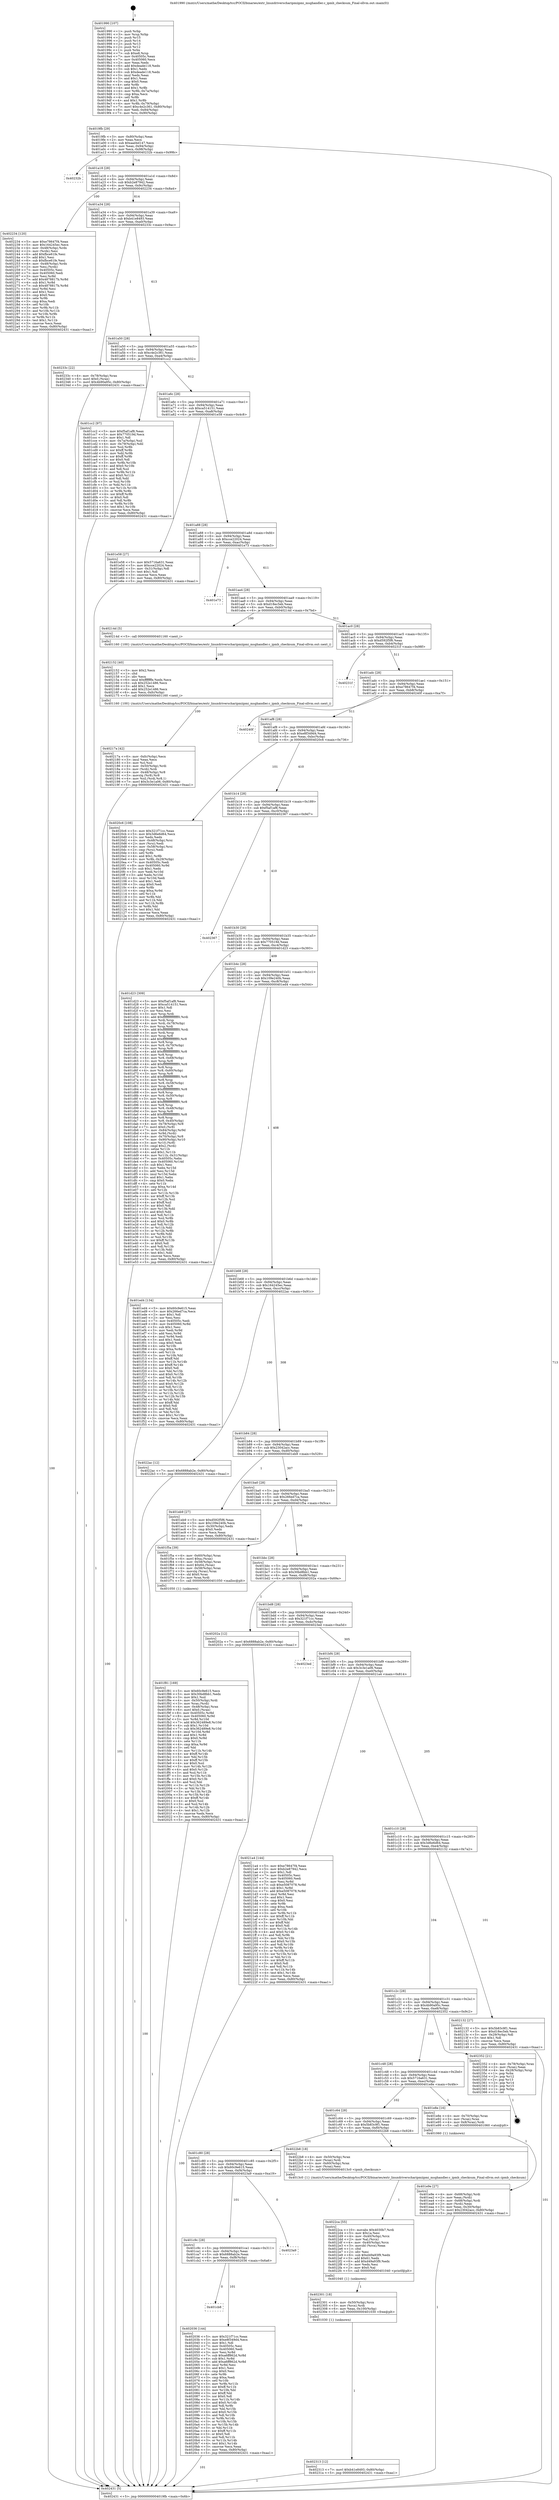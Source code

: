 digraph "0x401990" {
  label = "0x401990 (/mnt/c/Users/mathe/Desktop/tcc/POCII/binaries/extr_linuxdriverscharipmiipmi_msghandler.c_ipmb_checksum_Final-ollvm.out::main(0))"
  labelloc = "t"
  node[shape=record]

  Entry [label="",width=0.3,height=0.3,shape=circle,fillcolor=black,style=filled]
  "0x4019fb" [label="{
     0x4019fb [29]\l
     | [instrs]\l
     &nbsp;&nbsp;0x4019fb \<+3\>: mov -0x80(%rbp),%eax\l
     &nbsp;&nbsp;0x4019fe \<+2\>: mov %eax,%ecx\l
     &nbsp;&nbsp;0x401a00 \<+6\>: sub $0xaad4d147,%ecx\l
     &nbsp;&nbsp;0x401a06 \<+6\>: mov %eax,-0x94(%rbp)\l
     &nbsp;&nbsp;0x401a0c \<+6\>: mov %ecx,-0x98(%rbp)\l
     &nbsp;&nbsp;0x401a12 \<+6\>: je 000000000040232b \<main+0x99b\>\l
  }"]
  "0x40232b" [label="{
     0x40232b\l
  }", style=dashed]
  "0x401a18" [label="{
     0x401a18 [28]\l
     | [instrs]\l
     &nbsp;&nbsp;0x401a18 \<+5\>: jmp 0000000000401a1d \<main+0x8d\>\l
     &nbsp;&nbsp;0x401a1d \<+6\>: mov -0x94(%rbp),%eax\l
     &nbsp;&nbsp;0x401a23 \<+5\>: sub $0xb2e87942,%eax\l
     &nbsp;&nbsp;0x401a28 \<+6\>: mov %eax,-0x9c(%rbp)\l
     &nbsp;&nbsp;0x401a2e \<+6\>: je 0000000000402234 \<main+0x8a4\>\l
  }"]
  Exit [label="",width=0.3,height=0.3,shape=circle,fillcolor=black,style=filled,peripheries=2]
  "0x402234" [label="{
     0x402234 [120]\l
     | [instrs]\l
     &nbsp;&nbsp;0x402234 \<+5\>: mov $0xe78647f4,%eax\l
     &nbsp;&nbsp;0x402239 \<+5\>: mov $0x164245ec,%ecx\l
     &nbsp;&nbsp;0x40223e \<+4\>: mov -0x48(%rbp),%rdx\l
     &nbsp;&nbsp;0x402242 \<+2\>: mov (%rdx),%esi\l
     &nbsp;&nbsp;0x402244 \<+6\>: add $0xfbce61fe,%esi\l
     &nbsp;&nbsp;0x40224a \<+3\>: add $0x1,%esi\l
     &nbsp;&nbsp;0x40224d \<+6\>: sub $0xfbce61fe,%esi\l
     &nbsp;&nbsp;0x402253 \<+4\>: mov -0x48(%rbp),%rdx\l
     &nbsp;&nbsp;0x402257 \<+2\>: mov %esi,(%rdx)\l
     &nbsp;&nbsp;0x402259 \<+7\>: mov 0x40505c,%esi\l
     &nbsp;&nbsp;0x402260 \<+7\>: mov 0x405060,%edi\l
     &nbsp;&nbsp;0x402267 \<+3\>: mov %esi,%r8d\l
     &nbsp;&nbsp;0x40226a \<+7\>: add $0x4878817b,%r8d\l
     &nbsp;&nbsp;0x402271 \<+4\>: sub $0x1,%r8d\l
     &nbsp;&nbsp;0x402275 \<+7\>: sub $0x4878817b,%r8d\l
     &nbsp;&nbsp;0x40227c \<+4\>: imul %r8d,%esi\l
     &nbsp;&nbsp;0x402280 \<+3\>: and $0x1,%esi\l
     &nbsp;&nbsp;0x402283 \<+3\>: cmp $0x0,%esi\l
     &nbsp;&nbsp;0x402286 \<+4\>: sete %r9b\l
     &nbsp;&nbsp;0x40228a \<+3\>: cmp $0xa,%edi\l
     &nbsp;&nbsp;0x40228d \<+4\>: setl %r10b\l
     &nbsp;&nbsp;0x402291 \<+3\>: mov %r9b,%r11b\l
     &nbsp;&nbsp;0x402294 \<+3\>: and %r10b,%r11b\l
     &nbsp;&nbsp;0x402297 \<+3\>: xor %r10b,%r9b\l
     &nbsp;&nbsp;0x40229a \<+3\>: or %r9b,%r11b\l
     &nbsp;&nbsp;0x40229d \<+4\>: test $0x1,%r11b\l
     &nbsp;&nbsp;0x4022a1 \<+3\>: cmovne %ecx,%eax\l
     &nbsp;&nbsp;0x4022a4 \<+3\>: mov %eax,-0x80(%rbp)\l
     &nbsp;&nbsp;0x4022a7 \<+5\>: jmp 0000000000402431 \<main+0xaa1\>\l
  }"]
  "0x401a34" [label="{
     0x401a34 [28]\l
     | [instrs]\l
     &nbsp;&nbsp;0x401a34 \<+5\>: jmp 0000000000401a39 \<main+0xa9\>\l
     &nbsp;&nbsp;0x401a39 \<+6\>: mov -0x94(%rbp),%eax\l
     &nbsp;&nbsp;0x401a3f \<+5\>: sub $0xb41e8493,%eax\l
     &nbsp;&nbsp;0x401a44 \<+6\>: mov %eax,-0xa0(%rbp)\l
     &nbsp;&nbsp;0x401a4a \<+6\>: je 000000000040233c \<main+0x9ac\>\l
  }"]
  "0x402313" [label="{
     0x402313 [12]\l
     | [instrs]\l
     &nbsp;&nbsp;0x402313 \<+7\>: movl $0xb41e8493,-0x80(%rbp)\l
     &nbsp;&nbsp;0x40231a \<+5\>: jmp 0000000000402431 \<main+0xaa1\>\l
  }"]
  "0x40233c" [label="{
     0x40233c [22]\l
     | [instrs]\l
     &nbsp;&nbsp;0x40233c \<+4\>: mov -0x78(%rbp),%rax\l
     &nbsp;&nbsp;0x402340 \<+6\>: movl $0x0,(%rax)\l
     &nbsp;&nbsp;0x402346 \<+7\>: movl $0x4b90a95c,-0x80(%rbp)\l
     &nbsp;&nbsp;0x40234d \<+5\>: jmp 0000000000402431 \<main+0xaa1\>\l
  }"]
  "0x401a50" [label="{
     0x401a50 [28]\l
     | [instrs]\l
     &nbsp;&nbsp;0x401a50 \<+5\>: jmp 0000000000401a55 \<main+0xc5\>\l
     &nbsp;&nbsp;0x401a55 \<+6\>: mov -0x94(%rbp),%eax\l
     &nbsp;&nbsp;0x401a5b \<+5\>: sub $0xc4e2c361,%eax\l
     &nbsp;&nbsp;0x401a60 \<+6\>: mov %eax,-0xa4(%rbp)\l
     &nbsp;&nbsp;0x401a66 \<+6\>: je 0000000000401cc2 \<main+0x332\>\l
  }"]
  "0x402301" [label="{
     0x402301 [18]\l
     | [instrs]\l
     &nbsp;&nbsp;0x402301 \<+4\>: mov -0x50(%rbp),%rcx\l
     &nbsp;&nbsp;0x402305 \<+3\>: mov (%rcx),%rdi\l
     &nbsp;&nbsp;0x402308 \<+6\>: mov %eax,-0x100(%rbp)\l
     &nbsp;&nbsp;0x40230e \<+5\>: call 0000000000401030 \<free@plt\>\l
     | [calls]\l
     &nbsp;&nbsp;0x401030 \{1\} (unknown)\l
  }"]
  "0x401cc2" [label="{
     0x401cc2 [97]\l
     | [instrs]\l
     &nbsp;&nbsp;0x401cc2 \<+5\>: mov $0xf5af1af8,%eax\l
     &nbsp;&nbsp;0x401cc7 \<+5\>: mov $0x770519d,%ecx\l
     &nbsp;&nbsp;0x401ccc \<+2\>: mov $0x1,%dl\l
     &nbsp;&nbsp;0x401cce \<+4\>: mov -0x7a(%rbp),%sil\l
     &nbsp;&nbsp;0x401cd2 \<+4\>: mov -0x79(%rbp),%dil\l
     &nbsp;&nbsp;0x401cd6 \<+3\>: mov %sil,%r8b\l
     &nbsp;&nbsp;0x401cd9 \<+4\>: xor $0xff,%r8b\l
     &nbsp;&nbsp;0x401cdd \<+3\>: mov %dil,%r9b\l
     &nbsp;&nbsp;0x401ce0 \<+4\>: xor $0xff,%r9b\l
     &nbsp;&nbsp;0x401ce4 \<+3\>: xor $0x0,%dl\l
     &nbsp;&nbsp;0x401ce7 \<+3\>: mov %r8b,%r10b\l
     &nbsp;&nbsp;0x401cea \<+4\>: and $0x0,%r10b\l
     &nbsp;&nbsp;0x401cee \<+3\>: and %dl,%sil\l
     &nbsp;&nbsp;0x401cf1 \<+3\>: mov %r9b,%r11b\l
     &nbsp;&nbsp;0x401cf4 \<+4\>: and $0x0,%r11b\l
     &nbsp;&nbsp;0x401cf8 \<+3\>: and %dl,%dil\l
     &nbsp;&nbsp;0x401cfb \<+3\>: or %sil,%r10b\l
     &nbsp;&nbsp;0x401cfe \<+3\>: or %dil,%r11b\l
     &nbsp;&nbsp;0x401d01 \<+3\>: xor %r11b,%r10b\l
     &nbsp;&nbsp;0x401d04 \<+3\>: or %r9b,%r8b\l
     &nbsp;&nbsp;0x401d07 \<+4\>: xor $0xff,%r8b\l
     &nbsp;&nbsp;0x401d0b \<+3\>: or $0x0,%dl\l
     &nbsp;&nbsp;0x401d0e \<+3\>: and %dl,%r8b\l
     &nbsp;&nbsp;0x401d11 \<+3\>: or %r8b,%r10b\l
     &nbsp;&nbsp;0x401d14 \<+4\>: test $0x1,%r10b\l
     &nbsp;&nbsp;0x401d18 \<+3\>: cmovne %ecx,%eax\l
     &nbsp;&nbsp;0x401d1b \<+3\>: mov %eax,-0x80(%rbp)\l
     &nbsp;&nbsp;0x401d1e \<+5\>: jmp 0000000000402431 \<main+0xaa1\>\l
  }"]
  "0x401a6c" [label="{
     0x401a6c [28]\l
     | [instrs]\l
     &nbsp;&nbsp;0x401a6c \<+5\>: jmp 0000000000401a71 \<main+0xe1\>\l
     &nbsp;&nbsp;0x401a71 \<+6\>: mov -0x94(%rbp),%eax\l
     &nbsp;&nbsp;0x401a77 \<+5\>: sub $0xca514151,%eax\l
     &nbsp;&nbsp;0x401a7c \<+6\>: mov %eax,-0xa8(%rbp)\l
     &nbsp;&nbsp;0x401a82 \<+6\>: je 0000000000401e58 \<main+0x4c8\>\l
  }"]
  "0x402431" [label="{
     0x402431 [5]\l
     | [instrs]\l
     &nbsp;&nbsp;0x402431 \<+5\>: jmp 00000000004019fb \<main+0x6b\>\l
  }"]
  "0x401990" [label="{
     0x401990 [107]\l
     | [instrs]\l
     &nbsp;&nbsp;0x401990 \<+1\>: push %rbp\l
     &nbsp;&nbsp;0x401991 \<+3\>: mov %rsp,%rbp\l
     &nbsp;&nbsp;0x401994 \<+2\>: push %r15\l
     &nbsp;&nbsp;0x401996 \<+2\>: push %r14\l
     &nbsp;&nbsp;0x401998 \<+2\>: push %r13\l
     &nbsp;&nbsp;0x40199a \<+2\>: push %r12\l
     &nbsp;&nbsp;0x40199c \<+1\>: push %rbx\l
     &nbsp;&nbsp;0x40199d \<+7\>: sub $0xe8,%rsp\l
     &nbsp;&nbsp;0x4019a4 \<+7\>: mov 0x40505c,%eax\l
     &nbsp;&nbsp;0x4019ab \<+7\>: mov 0x405060,%ecx\l
     &nbsp;&nbsp;0x4019b2 \<+2\>: mov %eax,%edx\l
     &nbsp;&nbsp;0x4019b4 \<+6\>: add $0xdeade118,%edx\l
     &nbsp;&nbsp;0x4019ba \<+3\>: sub $0x1,%edx\l
     &nbsp;&nbsp;0x4019bd \<+6\>: sub $0xdeade118,%edx\l
     &nbsp;&nbsp;0x4019c3 \<+3\>: imul %edx,%eax\l
     &nbsp;&nbsp;0x4019c6 \<+3\>: and $0x1,%eax\l
     &nbsp;&nbsp;0x4019c9 \<+3\>: cmp $0x0,%eax\l
     &nbsp;&nbsp;0x4019cc \<+4\>: sete %r8b\l
     &nbsp;&nbsp;0x4019d0 \<+4\>: and $0x1,%r8b\l
     &nbsp;&nbsp;0x4019d4 \<+4\>: mov %r8b,-0x7a(%rbp)\l
     &nbsp;&nbsp;0x4019d8 \<+3\>: cmp $0xa,%ecx\l
     &nbsp;&nbsp;0x4019db \<+4\>: setl %r8b\l
     &nbsp;&nbsp;0x4019df \<+4\>: and $0x1,%r8b\l
     &nbsp;&nbsp;0x4019e3 \<+4\>: mov %r8b,-0x79(%rbp)\l
     &nbsp;&nbsp;0x4019e7 \<+7\>: movl $0xc4e2c361,-0x80(%rbp)\l
     &nbsp;&nbsp;0x4019ee \<+6\>: mov %edi,-0x84(%rbp)\l
     &nbsp;&nbsp;0x4019f4 \<+7\>: mov %rsi,-0x90(%rbp)\l
  }"]
  "0x4022ca" [label="{
     0x4022ca [55]\l
     | [instrs]\l
     &nbsp;&nbsp;0x4022ca \<+10\>: movabs $0x4030b7,%rdi\l
     &nbsp;&nbsp;0x4022d4 \<+5\>: mov $0x1a,%esi\l
     &nbsp;&nbsp;0x4022d9 \<+4\>: mov -0x40(%rbp),%rcx\l
     &nbsp;&nbsp;0x4022dd \<+2\>: mov %al,(%rcx)\l
     &nbsp;&nbsp;0x4022df \<+4\>: mov -0x40(%rbp),%rcx\l
     &nbsp;&nbsp;0x4022e3 \<+3\>: movzbl (%rcx),%eax\l
     &nbsp;&nbsp;0x4022e6 \<+1\>: cltd\l
     &nbsp;&nbsp;0x4022e7 \<+2\>: idiv %esi\l
     &nbsp;&nbsp;0x4022e9 \<+6\>: sub $0xd49a93f9,%edx\l
     &nbsp;&nbsp;0x4022ef \<+3\>: add $0x61,%edx\l
     &nbsp;&nbsp;0x4022f2 \<+6\>: add $0xd49a93f9,%edx\l
     &nbsp;&nbsp;0x4022f8 \<+2\>: mov %edx,%esi\l
     &nbsp;&nbsp;0x4022fa \<+2\>: mov $0x0,%al\l
     &nbsp;&nbsp;0x4022fc \<+5\>: call 0000000000401040 \<printf@plt\>\l
     | [calls]\l
     &nbsp;&nbsp;0x401040 \{1\} (unknown)\l
  }"]
  "0x401e58" [label="{
     0x401e58 [27]\l
     | [instrs]\l
     &nbsp;&nbsp;0x401e58 \<+5\>: mov $0x5716a631,%eax\l
     &nbsp;&nbsp;0x401e5d \<+5\>: mov $0xcce22024,%ecx\l
     &nbsp;&nbsp;0x401e62 \<+3\>: mov -0x31(%rbp),%dl\l
     &nbsp;&nbsp;0x401e65 \<+3\>: test $0x1,%dl\l
     &nbsp;&nbsp;0x401e68 \<+3\>: cmovne %ecx,%eax\l
     &nbsp;&nbsp;0x401e6b \<+3\>: mov %eax,-0x80(%rbp)\l
     &nbsp;&nbsp;0x401e6e \<+5\>: jmp 0000000000402431 \<main+0xaa1\>\l
  }"]
  "0x401a88" [label="{
     0x401a88 [28]\l
     | [instrs]\l
     &nbsp;&nbsp;0x401a88 \<+5\>: jmp 0000000000401a8d \<main+0xfd\>\l
     &nbsp;&nbsp;0x401a8d \<+6\>: mov -0x94(%rbp),%eax\l
     &nbsp;&nbsp;0x401a93 \<+5\>: sub $0xcce22024,%eax\l
     &nbsp;&nbsp;0x401a98 \<+6\>: mov %eax,-0xac(%rbp)\l
     &nbsp;&nbsp;0x401a9e \<+6\>: je 0000000000401e73 \<main+0x4e3\>\l
  }"]
  "0x40217a" [label="{
     0x40217a [42]\l
     | [instrs]\l
     &nbsp;&nbsp;0x40217a \<+6\>: mov -0xfc(%rbp),%ecx\l
     &nbsp;&nbsp;0x402180 \<+3\>: imul %eax,%ecx\l
     &nbsp;&nbsp;0x402183 \<+3\>: mov %cl,%sil\l
     &nbsp;&nbsp;0x402186 \<+4\>: mov -0x50(%rbp),%rdi\l
     &nbsp;&nbsp;0x40218a \<+3\>: mov (%rdi),%rdi\l
     &nbsp;&nbsp;0x40218d \<+4\>: mov -0x48(%rbp),%r8\l
     &nbsp;&nbsp;0x402191 \<+3\>: movslq (%r8),%r8\l
     &nbsp;&nbsp;0x402194 \<+4\>: mov %sil,(%rdi,%r8,1)\l
     &nbsp;&nbsp;0x402198 \<+7\>: movl $0x3c3e1a06,-0x80(%rbp)\l
     &nbsp;&nbsp;0x40219f \<+5\>: jmp 0000000000402431 \<main+0xaa1\>\l
  }"]
  "0x401e73" [label="{
     0x401e73\l
  }", style=dashed]
  "0x401aa4" [label="{
     0x401aa4 [28]\l
     | [instrs]\l
     &nbsp;&nbsp;0x401aa4 \<+5\>: jmp 0000000000401aa9 \<main+0x119\>\l
     &nbsp;&nbsp;0x401aa9 \<+6\>: mov -0x94(%rbp),%eax\l
     &nbsp;&nbsp;0x401aaf \<+5\>: sub $0xd18ec5eb,%eax\l
     &nbsp;&nbsp;0x401ab4 \<+6\>: mov %eax,-0xb0(%rbp)\l
     &nbsp;&nbsp;0x401aba \<+6\>: je 000000000040214d \<main+0x7bd\>\l
  }"]
  "0x402152" [label="{
     0x402152 [40]\l
     | [instrs]\l
     &nbsp;&nbsp;0x402152 \<+5\>: mov $0x2,%ecx\l
     &nbsp;&nbsp;0x402157 \<+1\>: cltd\l
     &nbsp;&nbsp;0x402158 \<+2\>: idiv %ecx\l
     &nbsp;&nbsp;0x40215a \<+6\>: imul $0xfffffffe,%edx,%ecx\l
     &nbsp;&nbsp;0x402160 \<+6\>: sub $0x252e1486,%ecx\l
     &nbsp;&nbsp;0x402166 \<+3\>: add $0x1,%ecx\l
     &nbsp;&nbsp;0x402169 \<+6\>: add $0x252e1486,%ecx\l
     &nbsp;&nbsp;0x40216f \<+6\>: mov %ecx,-0xfc(%rbp)\l
     &nbsp;&nbsp;0x402175 \<+5\>: call 0000000000401160 \<next_i\>\l
     | [calls]\l
     &nbsp;&nbsp;0x401160 \{100\} (/mnt/c/Users/mathe/Desktop/tcc/POCII/binaries/extr_linuxdriverscharipmiipmi_msghandler.c_ipmb_checksum_Final-ollvm.out::next_i)\l
  }"]
  "0x40214d" [label="{
     0x40214d [5]\l
     | [instrs]\l
     &nbsp;&nbsp;0x40214d \<+5\>: call 0000000000401160 \<next_i\>\l
     | [calls]\l
     &nbsp;&nbsp;0x401160 \{100\} (/mnt/c/Users/mathe/Desktop/tcc/POCII/binaries/extr_linuxdriverscharipmiipmi_msghandler.c_ipmb_checksum_Final-ollvm.out::next_i)\l
  }"]
  "0x401ac0" [label="{
     0x401ac0 [28]\l
     | [instrs]\l
     &nbsp;&nbsp;0x401ac0 \<+5\>: jmp 0000000000401ac5 \<main+0x135\>\l
     &nbsp;&nbsp;0x401ac5 \<+6\>: mov -0x94(%rbp),%eax\l
     &nbsp;&nbsp;0x401acb \<+5\>: sub $0xd592f5f6,%eax\l
     &nbsp;&nbsp;0x401ad0 \<+6\>: mov %eax,-0xb4(%rbp)\l
     &nbsp;&nbsp;0x401ad6 \<+6\>: je 000000000040231f \<main+0x98f\>\l
  }"]
  "0x401cb8" [label="{
     0x401cb8\l
  }", style=dashed]
  "0x40231f" [label="{
     0x40231f\l
  }", style=dashed]
  "0x401adc" [label="{
     0x401adc [28]\l
     | [instrs]\l
     &nbsp;&nbsp;0x401adc \<+5\>: jmp 0000000000401ae1 \<main+0x151\>\l
     &nbsp;&nbsp;0x401ae1 \<+6\>: mov -0x94(%rbp),%eax\l
     &nbsp;&nbsp;0x401ae7 \<+5\>: sub $0xe78647f4,%eax\l
     &nbsp;&nbsp;0x401aec \<+6\>: mov %eax,-0xb8(%rbp)\l
     &nbsp;&nbsp;0x401af2 \<+6\>: je 000000000040240f \<main+0xa7f\>\l
  }"]
  "0x402036" [label="{
     0x402036 [144]\l
     | [instrs]\l
     &nbsp;&nbsp;0x402036 \<+5\>: mov $0x321f71cc,%eax\l
     &nbsp;&nbsp;0x40203b \<+5\>: mov $0xe8f349d4,%ecx\l
     &nbsp;&nbsp;0x402040 \<+2\>: mov $0x1,%dl\l
     &nbsp;&nbsp;0x402042 \<+7\>: mov 0x40505c,%esi\l
     &nbsp;&nbsp;0x402049 \<+7\>: mov 0x405060,%edi\l
     &nbsp;&nbsp;0x402050 \<+3\>: mov %esi,%r8d\l
     &nbsp;&nbsp;0x402053 \<+7\>: sub $0xa6ff862d,%r8d\l
     &nbsp;&nbsp;0x40205a \<+4\>: sub $0x1,%r8d\l
     &nbsp;&nbsp;0x40205e \<+7\>: add $0xa6ff862d,%r8d\l
     &nbsp;&nbsp;0x402065 \<+4\>: imul %r8d,%esi\l
     &nbsp;&nbsp;0x402069 \<+3\>: and $0x1,%esi\l
     &nbsp;&nbsp;0x40206c \<+3\>: cmp $0x0,%esi\l
     &nbsp;&nbsp;0x40206f \<+4\>: sete %r9b\l
     &nbsp;&nbsp;0x402073 \<+3\>: cmp $0xa,%edi\l
     &nbsp;&nbsp;0x402076 \<+4\>: setl %r10b\l
     &nbsp;&nbsp;0x40207a \<+3\>: mov %r9b,%r11b\l
     &nbsp;&nbsp;0x40207d \<+4\>: xor $0xff,%r11b\l
     &nbsp;&nbsp;0x402081 \<+3\>: mov %r10b,%bl\l
     &nbsp;&nbsp;0x402084 \<+3\>: xor $0xff,%bl\l
     &nbsp;&nbsp;0x402087 \<+3\>: xor $0x0,%dl\l
     &nbsp;&nbsp;0x40208a \<+3\>: mov %r11b,%r14b\l
     &nbsp;&nbsp;0x40208d \<+4\>: and $0x0,%r14b\l
     &nbsp;&nbsp;0x402091 \<+3\>: and %dl,%r9b\l
     &nbsp;&nbsp;0x402094 \<+3\>: mov %bl,%r15b\l
     &nbsp;&nbsp;0x402097 \<+4\>: and $0x0,%r15b\l
     &nbsp;&nbsp;0x40209b \<+3\>: and %dl,%r10b\l
     &nbsp;&nbsp;0x40209e \<+3\>: or %r9b,%r14b\l
     &nbsp;&nbsp;0x4020a1 \<+3\>: or %r10b,%r15b\l
     &nbsp;&nbsp;0x4020a4 \<+3\>: xor %r15b,%r14b\l
     &nbsp;&nbsp;0x4020a7 \<+3\>: or %bl,%r11b\l
     &nbsp;&nbsp;0x4020aa \<+4\>: xor $0xff,%r11b\l
     &nbsp;&nbsp;0x4020ae \<+3\>: or $0x0,%dl\l
     &nbsp;&nbsp;0x4020b1 \<+3\>: and %dl,%r11b\l
     &nbsp;&nbsp;0x4020b4 \<+3\>: or %r11b,%r14b\l
     &nbsp;&nbsp;0x4020b7 \<+4\>: test $0x1,%r14b\l
     &nbsp;&nbsp;0x4020bb \<+3\>: cmovne %ecx,%eax\l
     &nbsp;&nbsp;0x4020be \<+3\>: mov %eax,-0x80(%rbp)\l
     &nbsp;&nbsp;0x4020c1 \<+5\>: jmp 0000000000402431 \<main+0xaa1\>\l
  }"]
  "0x40240f" [label="{
     0x40240f\l
  }", style=dashed]
  "0x401af8" [label="{
     0x401af8 [28]\l
     | [instrs]\l
     &nbsp;&nbsp;0x401af8 \<+5\>: jmp 0000000000401afd \<main+0x16d\>\l
     &nbsp;&nbsp;0x401afd \<+6\>: mov -0x94(%rbp),%eax\l
     &nbsp;&nbsp;0x401b03 \<+5\>: sub $0xe8f349d4,%eax\l
     &nbsp;&nbsp;0x401b08 \<+6\>: mov %eax,-0xbc(%rbp)\l
     &nbsp;&nbsp;0x401b0e \<+6\>: je 00000000004020c6 \<main+0x736\>\l
  }"]
  "0x401c9c" [label="{
     0x401c9c [28]\l
     | [instrs]\l
     &nbsp;&nbsp;0x401c9c \<+5\>: jmp 0000000000401ca1 \<main+0x311\>\l
     &nbsp;&nbsp;0x401ca1 \<+6\>: mov -0x94(%rbp),%eax\l
     &nbsp;&nbsp;0x401ca7 \<+5\>: sub $0x6888ab2e,%eax\l
     &nbsp;&nbsp;0x401cac \<+6\>: mov %eax,-0xf8(%rbp)\l
     &nbsp;&nbsp;0x401cb2 \<+6\>: je 0000000000402036 \<main+0x6a6\>\l
  }"]
  "0x4020c6" [label="{
     0x4020c6 [108]\l
     | [instrs]\l
     &nbsp;&nbsp;0x4020c6 \<+5\>: mov $0x321f71cc,%eax\l
     &nbsp;&nbsp;0x4020cb \<+5\>: mov $0x3d6e6d64,%ecx\l
     &nbsp;&nbsp;0x4020d0 \<+2\>: xor %edx,%edx\l
     &nbsp;&nbsp;0x4020d2 \<+4\>: mov -0x48(%rbp),%rsi\l
     &nbsp;&nbsp;0x4020d6 \<+2\>: mov (%rsi),%edi\l
     &nbsp;&nbsp;0x4020d8 \<+4\>: mov -0x58(%rbp),%rsi\l
     &nbsp;&nbsp;0x4020dc \<+2\>: cmp (%rsi),%edi\l
     &nbsp;&nbsp;0x4020de \<+4\>: setl %r8b\l
     &nbsp;&nbsp;0x4020e2 \<+4\>: and $0x1,%r8b\l
     &nbsp;&nbsp;0x4020e6 \<+4\>: mov %r8b,-0x29(%rbp)\l
     &nbsp;&nbsp;0x4020ea \<+7\>: mov 0x40505c,%edi\l
     &nbsp;&nbsp;0x4020f1 \<+8\>: mov 0x405060,%r9d\l
     &nbsp;&nbsp;0x4020f9 \<+3\>: sub $0x1,%edx\l
     &nbsp;&nbsp;0x4020fc \<+3\>: mov %edi,%r10d\l
     &nbsp;&nbsp;0x4020ff \<+3\>: add %edx,%r10d\l
     &nbsp;&nbsp;0x402102 \<+4\>: imul %r10d,%edi\l
     &nbsp;&nbsp;0x402106 \<+3\>: and $0x1,%edi\l
     &nbsp;&nbsp;0x402109 \<+3\>: cmp $0x0,%edi\l
     &nbsp;&nbsp;0x40210c \<+4\>: sete %r8b\l
     &nbsp;&nbsp;0x402110 \<+4\>: cmp $0xa,%r9d\l
     &nbsp;&nbsp;0x402114 \<+4\>: setl %r11b\l
     &nbsp;&nbsp;0x402118 \<+3\>: mov %r8b,%bl\l
     &nbsp;&nbsp;0x40211b \<+3\>: and %r11b,%bl\l
     &nbsp;&nbsp;0x40211e \<+3\>: xor %r11b,%r8b\l
     &nbsp;&nbsp;0x402121 \<+3\>: or %r8b,%bl\l
     &nbsp;&nbsp;0x402124 \<+3\>: test $0x1,%bl\l
     &nbsp;&nbsp;0x402127 \<+3\>: cmovne %ecx,%eax\l
     &nbsp;&nbsp;0x40212a \<+3\>: mov %eax,-0x80(%rbp)\l
     &nbsp;&nbsp;0x40212d \<+5\>: jmp 0000000000402431 \<main+0xaa1\>\l
  }"]
  "0x401b14" [label="{
     0x401b14 [28]\l
     | [instrs]\l
     &nbsp;&nbsp;0x401b14 \<+5\>: jmp 0000000000401b19 \<main+0x189\>\l
     &nbsp;&nbsp;0x401b19 \<+6\>: mov -0x94(%rbp),%eax\l
     &nbsp;&nbsp;0x401b1f \<+5\>: sub $0xf5af1af8,%eax\l
     &nbsp;&nbsp;0x401b24 \<+6\>: mov %eax,-0xc0(%rbp)\l
     &nbsp;&nbsp;0x401b2a \<+6\>: je 0000000000402367 \<main+0x9d7\>\l
  }"]
  "0x4023a9" [label="{
     0x4023a9\l
  }", style=dashed]
  "0x402367" [label="{
     0x402367\l
  }", style=dashed]
  "0x401b30" [label="{
     0x401b30 [28]\l
     | [instrs]\l
     &nbsp;&nbsp;0x401b30 \<+5\>: jmp 0000000000401b35 \<main+0x1a5\>\l
     &nbsp;&nbsp;0x401b35 \<+6\>: mov -0x94(%rbp),%eax\l
     &nbsp;&nbsp;0x401b3b \<+5\>: sub $0x770519d,%eax\l
     &nbsp;&nbsp;0x401b40 \<+6\>: mov %eax,-0xc4(%rbp)\l
     &nbsp;&nbsp;0x401b46 \<+6\>: je 0000000000401d23 \<main+0x393\>\l
  }"]
  "0x401c80" [label="{
     0x401c80 [28]\l
     | [instrs]\l
     &nbsp;&nbsp;0x401c80 \<+5\>: jmp 0000000000401c85 \<main+0x2f5\>\l
     &nbsp;&nbsp;0x401c85 \<+6\>: mov -0x94(%rbp),%eax\l
     &nbsp;&nbsp;0x401c8b \<+5\>: sub $0x60c9e615,%eax\l
     &nbsp;&nbsp;0x401c90 \<+6\>: mov %eax,-0xf4(%rbp)\l
     &nbsp;&nbsp;0x401c96 \<+6\>: je 00000000004023a9 \<main+0xa19\>\l
  }"]
  "0x401d23" [label="{
     0x401d23 [309]\l
     | [instrs]\l
     &nbsp;&nbsp;0x401d23 \<+5\>: mov $0xf5af1af8,%eax\l
     &nbsp;&nbsp;0x401d28 \<+5\>: mov $0xca514151,%ecx\l
     &nbsp;&nbsp;0x401d2d \<+2\>: mov $0x1,%dl\l
     &nbsp;&nbsp;0x401d2f \<+2\>: xor %esi,%esi\l
     &nbsp;&nbsp;0x401d31 \<+3\>: mov %rsp,%rdi\l
     &nbsp;&nbsp;0x401d34 \<+4\>: add $0xfffffffffffffff0,%rdi\l
     &nbsp;&nbsp;0x401d38 \<+3\>: mov %rdi,%rsp\l
     &nbsp;&nbsp;0x401d3b \<+4\>: mov %rdi,-0x78(%rbp)\l
     &nbsp;&nbsp;0x401d3f \<+3\>: mov %rsp,%rdi\l
     &nbsp;&nbsp;0x401d42 \<+4\>: add $0xfffffffffffffff0,%rdi\l
     &nbsp;&nbsp;0x401d46 \<+3\>: mov %rdi,%rsp\l
     &nbsp;&nbsp;0x401d49 \<+3\>: mov %rsp,%r8\l
     &nbsp;&nbsp;0x401d4c \<+4\>: add $0xfffffffffffffff0,%r8\l
     &nbsp;&nbsp;0x401d50 \<+3\>: mov %r8,%rsp\l
     &nbsp;&nbsp;0x401d53 \<+4\>: mov %r8,-0x70(%rbp)\l
     &nbsp;&nbsp;0x401d57 \<+3\>: mov %rsp,%r8\l
     &nbsp;&nbsp;0x401d5a \<+4\>: add $0xfffffffffffffff0,%r8\l
     &nbsp;&nbsp;0x401d5e \<+3\>: mov %r8,%rsp\l
     &nbsp;&nbsp;0x401d61 \<+4\>: mov %r8,-0x68(%rbp)\l
     &nbsp;&nbsp;0x401d65 \<+3\>: mov %rsp,%r8\l
     &nbsp;&nbsp;0x401d68 \<+4\>: add $0xfffffffffffffff0,%r8\l
     &nbsp;&nbsp;0x401d6c \<+3\>: mov %r8,%rsp\l
     &nbsp;&nbsp;0x401d6f \<+4\>: mov %r8,-0x60(%rbp)\l
     &nbsp;&nbsp;0x401d73 \<+3\>: mov %rsp,%r8\l
     &nbsp;&nbsp;0x401d76 \<+4\>: add $0xfffffffffffffff0,%r8\l
     &nbsp;&nbsp;0x401d7a \<+3\>: mov %r8,%rsp\l
     &nbsp;&nbsp;0x401d7d \<+4\>: mov %r8,-0x58(%rbp)\l
     &nbsp;&nbsp;0x401d81 \<+3\>: mov %rsp,%r8\l
     &nbsp;&nbsp;0x401d84 \<+4\>: add $0xfffffffffffffff0,%r8\l
     &nbsp;&nbsp;0x401d88 \<+3\>: mov %r8,%rsp\l
     &nbsp;&nbsp;0x401d8b \<+4\>: mov %r8,-0x50(%rbp)\l
     &nbsp;&nbsp;0x401d8f \<+3\>: mov %rsp,%r8\l
     &nbsp;&nbsp;0x401d92 \<+4\>: add $0xfffffffffffffff0,%r8\l
     &nbsp;&nbsp;0x401d96 \<+3\>: mov %r8,%rsp\l
     &nbsp;&nbsp;0x401d99 \<+4\>: mov %r8,-0x48(%rbp)\l
     &nbsp;&nbsp;0x401d9d \<+3\>: mov %rsp,%r8\l
     &nbsp;&nbsp;0x401da0 \<+4\>: add $0xfffffffffffffff0,%r8\l
     &nbsp;&nbsp;0x401da4 \<+3\>: mov %r8,%rsp\l
     &nbsp;&nbsp;0x401da7 \<+4\>: mov %r8,-0x40(%rbp)\l
     &nbsp;&nbsp;0x401dab \<+4\>: mov -0x78(%rbp),%r8\l
     &nbsp;&nbsp;0x401daf \<+7\>: movl $0x0,(%r8)\l
     &nbsp;&nbsp;0x401db6 \<+7\>: mov -0x84(%rbp),%r9d\l
     &nbsp;&nbsp;0x401dbd \<+3\>: mov %r9d,(%rdi)\l
     &nbsp;&nbsp;0x401dc0 \<+4\>: mov -0x70(%rbp),%r8\l
     &nbsp;&nbsp;0x401dc4 \<+7\>: mov -0x90(%rbp),%r10\l
     &nbsp;&nbsp;0x401dcb \<+3\>: mov %r10,(%r8)\l
     &nbsp;&nbsp;0x401dce \<+3\>: cmpl $0x2,(%rdi)\l
     &nbsp;&nbsp;0x401dd1 \<+4\>: setne %r11b\l
     &nbsp;&nbsp;0x401dd5 \<+4\>: and $0x1,%r11b\l
     &nbsp;&nbsp;0x401dd9 \<+4\>: mov %r11b,-0x31(%rbp)\l
     &nbsp;&nbsp;0x401ddd \<+7\>: mov 0x40505c,%ebx\l
     &nbsp;&nbsp;0x401de4 \<+8\>: mov 0x405060,%r14d\l
     &nbsp;&nbsp;0x401dec \<+3\>: sub $0x1,%esi\l
     &nbsp;&nbsp;0x401def \<+3\>: mov %ebx,%r15d\l
     &nbsp;&nbsp;0x401df2 \<+3\>: add %esi,%r15d\l
     &nbsp;&nbsp;0x401df5 \<+4\>: imul %r15d,%ebx\l
     &nbsp;&nbsp;0x401df9 \<+3\>: and $0x1,%ebx\l
     &nbsp;&nbsp;0x401dfc \<+3\>: cmp $0x0,%ebx\l
     &nbsp;&nbsp;0x401dff \<+4\>: sete %r11b\l
     &nbsp;&nbsp;0x401e03 \<+4\>: cmp $0xa,%r14d\l
     &nbsp;&nbsp;0x401e07 \<+4\>: setl %r12b\l
     &nbsp;&nbsp;0x401e0b \<+3\>: mov %r11b,%r13b\l
     &nbsp;&nbsp;0x401e0e \<+4\>: xor $0xff,%r13b\l
     &nbsp;&nbsp;0x401e12 \<+3\>: mov %r12b,%sil\l
     &nbsp;&nbsp;0x401e15 \<+4\>: xor $0xff,%sil\l
     &nbsp;&nbsp;0x401e19 \<+3\>: xor $0x0,%dl\l
     &nbsp;&nbsp;0x401e1c \<+3\>: mov %r13b,%dil\l
     &nbsp;&nbsp;0x401e1f \<+4\>: and $0x0,%dil\l
     &nbsp;&nbsp;0x401e23 \<+3\>: and %dl,%r11b\l
     &nbsp;&nbsp;0x401e26 \<+3\>: mov %sil,%r8b\l
     &nbsp;&nbsp;0x401e29 \<+4\>: and $0x0,%r8b\l
     &nbsp;&nbsp;0x401e2d \<+3\>: and %dl,%r12b\l
     &nbsp;&nbsp;0x401e30 \<+3\>: or %r11b,%dil\l
     &nbsp;&nbsp;0x401e33 \<+3\>: or %r12b,%r8b\l
     &nbsp;&nbsp;0x401e36 \<+3\>: xor %r8b,%dil\l
     &nbsp;&nbsp;0x401e39 \<+3\>: or %sil,%r13b\l
     &nbsp;&nbsp;0x401e3c \<+4\>: xor $0xff,%r13b\l
     &nbsp;&nbsp;0x401e40 \<+3\>: or $0x0,%dl\l
     &nbsp;&nbsp;0x401e43 \<+3\>: and %dl,%r13b\l
     &nbsp;&nbsp;0x401e46 \<+3\>: or %r13b,%dil\l
     &nbsp;&nbsp;0x401e49 \<+4\>: test $0x1,%dil\l
     &nbsp;&nbsp;0x401e4d \<+3\>: cmovne %ecx,%eax\l
     &nbsp;&nbsp;0x401e50 \<+3\>: mov %eax,-0x80(%rbp)\l
     &nbsp;&nbsp;0x401e53 \<+5\>: jmp 0000000000402431 \<main+0xaa1\>\l
  }"]
  "0x401b4c" [label="{
     0x401b4c [28]\l
     | [instrs]\l
     &nbsp;&nbsp;0x401b4c \<+5\>: jmp 0000000000401b51 \<main+0x1c1\>\l
     &nbsp;&nbsp;0x401b51 \<+6\>: mov -0x94(%rbp),%eax\l
     &nbsp;&nbsp;0x401b57 \<+5\>: sub $0x109e240b,%eax\l
     &nbsp;&nbsp;0x401b5c \<+6\>: mov %eax,-0xc8(%rbp)\l
     &nbsp;&nbsp;0x401b62 \<+6\>: je 0000000000401ed4 \<main+0x544\>\l
  }"]
  "0x4022b8" [label="{
     0x4022b8 [18]\l
     | [instrs]\l
     &nbsp;&nbsp;0x4022b8 \<+4\>: mov -0x50(%rbp),%rax\l
     &nbsp;&nbsp;0x4022bc \<+3\>: mov (%rax),%rdi\l
     &nbsp;&nbsp;0x4022bf \<+4\>: mov -0x60(%rbp),%rax\l
     &nbsp;&nbsp;0x4022c3 \<+2\>: mov (%rax),%esi\l
     &nbsp;&nbsp;0x4022c5 \<+5\>: call 00000000004013c0 \<ipmb_checksum\>\l
     | [calls]\l
     &nbsp;&nbsp;0x4013c0 \{1\} (/mnt/c/Users/mathe/Desktop/tcc/POCII/binaries/extr_linuxdriverscharipmiipmi_msghandler.c_ipmb_checksum_Final-ollvm.out::ipmb_checksum)\l
  }"]
  "0x401f81" [label="{
     0x401f81 [169]\l
     | [instrs]\l
     &nbsp;&nbsp;0x401f81 \<+5\>: mov $0x60c9e615,%ecx\l
     &nbsp;&nbsp;0x401f86 \<+5\>: mov $0x30bd8bb1,%edx\l
     &nbsp;&nbsp;0x401f8b \<+3\>: mov $0x1,%sil\l
     &nbsp;&nbsp;0x401f8e \<+4\>: mov -0x50(%rbp),%rdi\l
     &nbsp;&nbsp;0x401f92 \<+3\>: mov %rax,(%rdi)\l
     &nbsp;&nbsp;0x401f95 \<+4\>: mov -0x48(%rbp),%rax\l
     &nbsp;&nbsp;0x401f99 \<+6\>: movl $0x0,(%rax)\l
     &nbsp;&nbsp;0x401f9f \<+8\>: mov 0x40505c,%r8d\l
     &nbsp;&nbsp;0x401fa7 \<+8\>: mov 0x405060,%r9d\l
     &nbsp;&nbsp;0x401faf \<+3\>: mov %r8d,%r10d\l
     &nbsp;&nbsp;0x401fb2 \<+7\>: add $0x362489e8,%r10d\l
     &nbsp;&nbsp;0x401fb9 \<+4\>: sub $0x1,%r10d\l
     &nbsp;&nbsp;0x401fbd \<+7\>: sub $0x362489e8,%r10d\l
     &nbsp;&nbsp;0x401fc4 \<+4\>: imul %r10d,%r8d\l
     &nbsp;&nbsp;0x401fc8 \<+4\>: and $0x1,%r8d\l
     &nbsp;&nbsp;0x401fcc \<+4\>: cmp $0x0,%r8d\l
     &nbsp;&nbsp;0x401fd0 \<+4\>: sete %r11b\l
     &nbsp;&nbsp;0x401fd4 \<+4\>: cmp $0xa,%r9d\l
     &nbsp;&nbsp;0x401fd8 \<+3\>: setl %bl\l
     &nbsp;&nbsp;0x401fdb \<+3\>: mov %r11b,%r14b\l
     &nbsp;&nbsp;0x401fde \<+4\>: xor $0xff,%r14b\l
     &nbsp;&nbsp;0x401fe2 \<+3\>: mov %bl,%r15b\l
     &nbsp;&nbsp;0x401fe5 \<+4\>: xor $0xff,%r15b\l
     &nbsp;&nbsp;0x401fe9 \<+4\>: xor $0x0,%sil\l
     &nbsp;&nbsp;0x401fed \<+3\>: mov %r14b,%r12b\l
     &nbsp;&nbsp;0x401ff0 \<+4\>: and $0x0,%r12b\l
     &nbsp;&nbsp;0x401ff4 \<+3\>: and %sil,%r11b\l
     &nbsp;&nbsp;0x401ff7 \<+3\>: mov %r15b,%r13b\l
     &nbsp;&nbsp;0x401ffa \<+4\>: and $0x0,%r13b\l
     &nbsp;&nbsp;0x401ffe \<+3\>: and %sil,%bl\l
     &nbsp;&nbsp;0x402001 \<+3\>: or %r11b,%r12b\l
     &nbsp;&nbsp;0x402004 \<+3\>: or %bl,%r13b\l
     &nbsp;&nbsp;0x402007 \<+3\>: xor %r13b,%r12b\l
     &nbsp;&nbsp;0x40200a \<+3\>: or %r15b,%r14b\l
     &nbsp;&nbsp;0x40200d \<+4\>: xor $0xff,%r14b\l
     &nbsp;&nbsp;0x402011 \<+4\>: or $0x0,%sil\l
     &nbsp;&nbsp;0x402015 \<+3\>: and %sil,%r14b\l
     &nbsp;&nbsp;0x402018 \<+3\>: or %r14b,%r12b\l
     &nbsp;&nbsp;0x40201b \<+4\>: test $0x1,%r12b\l
     &nbsp;&nbsp;0x40201f \<+3\>: cmovne %edx,%ecx\l
     &nbsp;&nbsp;0x402022 \<+3\>: mov %ecx,-0x80(%rbp)\l
     &nbsp;&nbsp;0x402025 \<+5\>: jmp 0000000000402431 \<main+0xaa1\>\l
  }"]
  "0x401ed4" [label="{
     0x401ed4 [134]\l
     | [instrs]\l
     &nbsp;&nbsp;0x401ed4 \<+5\>: mov $0x60c9e615,%eax\l
     &nbsp;&nbsp;0x401ed9 \<+5\>: mov $0x266ed7ca,%ecx\l
     &nbsp;&nbsp;0x401ede \<+2\>: mov $0x1,%dl\l
     &nbsp;&nbsp;0x401ee0 \<+2\>: xor %esi,%esi\l
     &nbsp;&nbsp;0x401ee2 \<+7\>: mov 0x40505c,%edi\l
     &nbsp;&nbsp;0x401ee9 \<+8\>: mov 0x405060,%r8d\l
     &nbsp;&nbsp;0x401ef1 \<+3\>: sub $0x1,%esi\l
     &nbsp;&nbsp;0x401ef4 \<+3\>: mov %edi,%r9d\l
     &nbsp;&nbsp;0x401ef7 \<+3\>: add %esi,%r9d\l
     &nbsp;&nbsp;0x401efa \<+4\>: imul %r9d,%edi\l
     &nbsp;&nbsp;0x401efe \<+3\>: and $0x1,%edi\l
     &nbsp;&nbsp;0x401f01 \<+3\>: cmp $0x0,%edi\l
     &nbsp;&nbsp;0x401f04 \<+4\>: sete %r10b\l
     &nbsp;&nbsp;0x401f08 \<+4\>: cmp $0xa,%r8d\l
     &nbsp;&nbsp;0x401f0c \<+4\>: setl %r11b\l
     &nbsp;&nbsp;0x401f10 \<+3\>: mov %r10b,%bl\l
     &nbsp;&nbsp;0x401f13 \<+3\>: xor $0xff,%bl\l
     &nbsp;&nbsp;0x401f16 \<+3\>: mov %r11b,%r14b\l
     &nbsp;&nbsp;0x401f19 \<+4\>: xor $0xff,%r14b\l
     &nbsp;&nbsp;0x401f1d \<+3\>: xor $0x0,%dl\l
     &nbsp;&nbsp;0x401f20 \<+3\>: mov %bl,%r15b\l
     &nbsp;&nbsp;0x401f23 \<+4\>: and $0x0,%r15b\l
     &nbsp;&nbsp;0x401f27 \<+3\>: and %dl,%r10b\l
     &nbsp;&nbsp;0x401f2a \<+3\>: mov %r14b,%r12b\l
     &nbsp;&nbsp;0x401f2d \<+4\>: and $0x0,%r12b\l
     &nbsp;&nbsp;0x401f31 \<+3\>: and %dl,%r11b\l
     &nbsp;&nbsp;0x401f34 \<+3\>: or %r10b,%r15b\l
     &nbsp;&nbsp;0x401f37 \<+3\>: or %r11b,%r12b\l
     &nbsp;&nbsp;0x401f3a \<+3\>: xor %r12b,%r15b\l
     &nbsp;&nbsp;0x401f3d \<+3\>: or %r14b,%bl\l
     &nbsp;&nbsp;0x401f40 \<+3\>: xor $0xff,%bl\l
     &nbsp;&nbsp;0x401f43 \<+3\>: or $0x0,%dl\l
     &nbsp;&nbsp;0x401f46 \<+2\>: and %dl,%bl\l
     &nbsp;&nbsp;0x401f48 \<+3\>: or %bl,%r15b\l
     &nbsp;&nbsp;0x401f4b \<+4\>: test $0x1,%r15b\l
     &nbsp;&nbsp;0x401f4f \<+3\>: cmovne %ecx,%eax\l
     &nbsp;&nbsp;0x401f52 \<+3\>: mov %eax,-0x80(%rbp)\l
     &nbsp;&nbsp;0x401f55 \<+5\>: jmp 0000000000402431 \<main+0xaa1\>\l
  }"]
  "0x401b68" [label="{
     0x401b68 [28]\l
     | [instrs]\l
     &nbsp;&nbsp;0x401b68 \<+5\>: jmp 0000000000401b6d \<main+0x1dd\>\l
     &nbsp;&nbsp;0x401b6d \<+6\>: mov -0x94(%rbp),%eax\l
     &nbsp;&nbsp;0x401b73 \<+5\>: sub $0x164245ec,%eax\l
     &nbsp;&nbsp;0x401b78 \<+6\>: mov %eax,-0xcc(%rbp)\l
     &nbsp;&nbsp;0x401b7e \<+6\>: je 00000000004022ac \<main+0x91c\>\l
  }"]
  "0x401e9e" [label="{
     0x401e9e [27]\l
     | [instrs]\l
     &nbsp;&nbsp;0x401e9e \<+4\>: mov -0x68(%rbp),%rdi\l
     &nbsp;&nbsp;0x401ea2 \<+2\>: mov %eax,(%rdi)\l
     &nbsp;&nbsp;0x401ea4 \<+4\>: mov -0x68(%rbp),%rdi\l
     &nbsp;&nbsp;0x401ea8 \<+2\>: mov (%rdi),%eax\l
     &nbsp;&nbsp;0x401eaa \<+3\>: mov %eax,-0x30(%rbp)\l
     &nbsp;&nbsp;0x401ead \<+7\>: movl $0x23042acc,-0x80(%rbp)\l
     &nbsp;&nbsp;0x401eb4 \<+5\>: jmp 0000000000402431 \<main+0xaa1\>\l
  }"]
  "0x4022ac" [label="{
     0x4022ac [12]\l
     | [instrs]\l
     &nbsp;&nbsp;0x4022ac \<+7\>: movl $0x6888ab2e,-0x80(%rbp)\l
     &nbsp;&nbsp;0x4022b3 \<+5\>: jmp 0000000000402431 \<main+0xaa1\>\l
  }"]
  "0x401b84" [label="{
     0x401b84 [28]\l
     | [instrs]\l
     &nbsp;&nbsp;0x401b84 \<+5\>: jmp 0000000000401b89 \<main+0x1f9\>\l
     &nbsp;&nbsp;0x401b89 \<+6\>: mov -0x94(%rbp),%eax\l
     &nbsp;&nbsp;0x401b8f \<+5\>: sub $0x23042acc,%eax\l
     &nbsp;&nbsp;0x401b94 \<+6\>: mov %eax,-0xd0(%rbp)\l
     &nbsp;&nbsp;0x401b9a \<+6\>: je 0000000000401eb9 \<main+0x529\>\l
  }"]
  "0x401c64" [label="{
     0x401c64 [28]\l
     | [instrs]\l
     &nbsp;&nbsp;0x401c64 \<+5\>: jmp 0000000000401c69 \<main+0x2d9\>\l
     &nbsp;&nbsp;0x401c69 \<+6\>: mov -0x94(%rbp),%eax\l
     &nbsp;&nbsp;0x401c6f \<+5\>: sub $0x5b83c9f1,%eax\l
     &nbsp;&nbsp;0x401c74 \<+6\>: mov %eax,-0xf0(%rbp)\l
     &nbsp;&nbsp;0x401c7a \<+6\>: je 00000000004022b8 \<main+0x928\>\l
  }"]
  "0x401eb9" [label="{
     0x401eb9 [27]\l
     | [instrs]\l
     &nbsp;&nbsp;0x401eb9 \<+5\>: mov $0xd592f5f6,%eax\l
     &nbsp;&nbsp;0x401ebe \<+5\>: mov $0x109e240b,%ecx\l
     &nbsp;&nbsp;0x401ec3 \<+3\>: mov -0x30(%rbp),%edx\l
     &nbsp;&nbsp;0x401ec6 \<+3\>: cmp $0x0,%edx\l
     &nbsp;&nbsp;0x401ec9 \<+3\>: cmove %ecx,%eax\l
     &nbsp;&nbsp;0x401ecc \<+3\>: mov %eax,-0x80(%rbp)\l
     &nbsp;&nbsp;0x401ecf \<+5\>: jmp 0000000000402431 \<main+0xaa1\>\l
  }"]
  "0x401ba0" [label="{
     0x401ba0 [28]\l
     | [instrs]\l
     &nbsp;&nbsp;0x401ba0 \<+5\>: jmp 0000000000401ba5 \<main+0x215\>\l
     &nbsp;&nbsp;0x401ba5 \<+6\>: mov -0x94(%rbp),%eax\l
     &nbsp;&nbsp;0x401bab \<+5\>: sub $0x266ed7ca,%eax\l
     &nbsp;&nbsp;0x401bb0 \<+6\>: mov %eax,-0xd4(%rbp)\l
     &nbsp;&nbsp;0x401bb6 \<+6\>: je 0000000000401f5a \<main+0x5ca\>\l
  }"]
  "0x401e8e" [label="{
     0x401e8e [16]\l
     | [instrs]\l
     &nbsp;&nbsp;0x401e8e \<+4\>: mov -0x70(%rbp),%rax\l
     &nbsp;&nbsp;0x401e92 \<+3\>: mov (%rax),%rax\l
     &nbsp;&nbsp;0x401e95 \<+4\>: mov 0x8(%rax),%rdi\l
     &nbsp;&nbsp;0x401e99 \<+5\>: call 0000000000401060 \<atoi@plt\>\l
     | [calls]\l
     &nbsp;&nbsp;0x401060 \{1\} (unknown)\l
  }"]
  "0x401f5a" [label="{
     0x401f5a [39]\l
     | [instrs]\l
     &nbsp;&nbsp;0x401f5a \<+4\>: mov -0x60(%rbp),%rax\l
     &nbsp;&nbsp;0x401f5e \<+6\>: movl $0xa,(%rax)\l
     &nbsp;&nbsp;0x401f64 \<+4\>: mov -0x58(%rbp),%rax\l
     &nbsp;&nbsp;0x401f68 \<+6\>: movl $0x64,(%rax)\l
     &nbsp;&nbsp;0x401f6e \<+4\>: mov -0x58(%rbp),%rax\l
     &nbsp;&nbsp;0x401f72 \<+3\>: movslq (%rax),%rax\l
     &nbsp;&nbsp;0x401f75 \<+4\>: shl $0x0,%rax\l
     &nbsp;&nbsp;0x401f79 \<+3\>: mov %rax,%rdi\l
     &nbsp;&nbsp;0x401f7c \<+5\>: call 0000000000401050 \<malloc@plt\>\l
     | [calls]\l
     &nbsp;&nbsp;0x401050 \{1\} (unknown)\l
  }"]
  "0x401bbc" [label="{
     0x401bbc [28]\l
     | [instrs]\l
     &nbsp;&nbsp;0x401bbc \<+5\>: jmp 0000000000401bc1 \<main+0x231\>\l
     &nbsp;&nbsp;0x401bc1 \<+6\>: mov -0x94(%rbp),%eax\l
     &nbsp;&nbsp;0x401bc7 \<+5\>: sub $0x30bd8bb1,%eax\l
     &nbsp;&nbsp;0x401bcc \<+6\>: mov %eax,-0xd8(%rbp)\l
     &nbsp;&nbsp;0x401bd2 \<+6\>: je 000000000040202a \<main+0x69a\>\l
  }"]
  "0x401c48" [label="{
     0x401c48 [28]\l
     | [instrs]\l
     &nbsp;&nbsp;0x401c48 \<+5\>: jmp 0000000000401c4d \<main+0x2bd\>\l
     &nbsp;&nbsp;0x401c4d \<+6\>: mov -0x94(%rbp),%eax\l
     &nbsp;&nbsp;0x401c53 \<+5\>: sub $0x5716a631,%eax\l
     &nbsp;&nbsp;0x401c58 \<+6\>: mov %eax,-0xec(%rbp)\l
     &nbsp;&nbsp;0x401c5e \<+6\>: je 0000000000401e8e \<main+0x4fe\>\l
  }"]
  "0x40202a" [label="{
     0x40202a [12]\l
     | [instrs]\l
     &nbsp;&nbsp;0x40202a \<+7\>: movl $0x6888ab2e,-0x80(%rbp)\l
     &nbsp;&nbsp;0x402031 \<+5\>: jmp 0000000000402431 \<main+0xaa1\>\l
  }"]
  "0x401bd8" [label="{
     0x401bd8 [28]\l
     | [instrs]\l
     &nbsp;&nbsp;0x401bd8 \<+5\>: jmp 0000000000401bdd \<main+0x24d\>\l
     &nbsp;&nbsp;0x401bdd \<+6\>: mov -0x94(%rbp),%eax\l
     &nbsp;&nbsp;0x401be3 \<+5\>: sub $0x321f71cc,%eax\l
     &nbsp;&nbsp;0x401be8 \<+6\>: mov %eax,-0xdc(%rbp)\l
     &nbsp;&nbsp;0x401bee \<+6\>: je 00000000004023ed \<main+0xa5d\>\l
  }"]
  "0x402352" [label="{
     0x402352 [21]\l
     | [instrs]\l
     &nbsp;&nbsp;0x402352 \<+4\>: mov -0x78(%rbp),%rax\l
     &nbsp;&nbsp;0x402356 \<+2\>: mov (%rax),%eax\l
     &nbsp;&nbsp;0x402358 \<+4\>: lea -0x28(%rbp),%rsp\l
     &nbsp;&nbsp;0x40235c \<+1\>: pop %rbx\l
     &nbsp;&nbsp;0x40235d \<+2\>: pop %r12\l
     &nbsp;&nbsp;0x40235f \<+2\>: pop %r13\l
     &nbsp;&nbsp;0x402361 \<+2\>: pop %r14\l
     &nbsp;&nbsp;0x402363 \<+2\>: pop %r15\l
     &nbsp;&nbsp;0x402365 \<+1\>: pop %rbp\l
     &nbsp;&nbsp;0x402366 \<+1\>: ret\l
  }"]
  "0x4023ed" [label="{
     0x4023ed\l
  }", style=dashed]
  "0x401bf4" [label="{
     0x401bf4 [28]\l
     | [instrs]\l
     &nbsp;&nbsp;0x401bf4 \<+5\>: jmp 0000000000401bf9 \<main+0x269\>\l
     &nbsp;&nbsp;0x401bf9 \<+6\>: mov -0x94(%rbp),%eax\l
     &nbsp;&nbsp;0x401bff \<+5\>: sub $0x3c3e1a06,%eax\l
     &nbsp;&nbsp;0x401c04 \<+6\>: mov %eax,-0xe0(%rbp)\l
     &nbsp;&nbsp;0x401c0a \<+6\>: je 00000000004021a4 \<main+0x814\>\l
  }"]
  "0x401c2c" [label="{
     0x401c2c [28]\l
     | [instrs]\l
     &nbsp;&nbsp;0x401c2c \<+5\>: jmp 0000000000401c31 \<main+0x2a1\>\l
     &nbsp;&nbsp;0x401c31 \<+6\>: mov -0x94(%rbp),%eax\l
     &nbsp;&nbsp;0x401c37 \<+5\>: sub $0x4b90a95c,%eax\l
     &nbsp;&nbsp;0x401c3c \<+6\>: mov %eax,-0xe8(%rbp)\l
     &nbsp;&nbsp;0x401c42 \<+6\>: je 0000000000402352 \<main+0x9c2\>\l
  }"]
  "0x4021a4" [label="{
     0x4021a4 [144]\l
     | [instrs]\l
     &nbsp;&nbsp;0x4021a4 \<+5\>: mov $0xe78647f4,%eax\l
     &nbsp;&nbsp;0x4021a9 \<+5\>: mov $0xb2e87942,%ecx\l
     &nbsp;&nbsp;0x4021ae \<+2\>: mov $0x1,%dl\l
     &nbsp;&nbsp;0x4021b0 \<+7\>: mov 0x40505c,%esi\l
     &nbsp;&nbsp;0x4021b7 \<+7\>: mov 0x405060,%edi\l
     &nbsp;&nbsp;0x4021be \<+3\>: mov %esi,%r8d\l
     &nbsp;&nbsp;0x4021c1 \<+7\>: sub $0xe5087078,%r8d\l
     &nbsp;&nbsp;0x4021c8 \<+4\>: sub $0x1,%r8d\l
     &nbsp;&nbsp;0x4021cc \<+7\>: add $0xe5087078,%r8d\l
     &nbsp;&nbsp;0x4021d3 \<+4\>: imul %r8d,%esi\l
     &nbsp;&nbsp;0x4021d7 \<+3\>: and $0x1,%esi\l
     &nbsp;&nbsp;0x4021da \<+3\>: cmp $0x0,%esi\l
     &nbsp;&nbsp;0x4021dd \<+4\>: sete %r9b\l
     &nbsp;&nbsp;0x4021e1 \<+3\>: cmp $0xa,%edi\l
     &nbsp;&nbsp;0x4021e4 \<+4\>: setl %r10b\l
     &nbsp;&nbsp;0x4021e8 \<+3\>: mov %r9b,%r11b\l
     &nbsp;&nbsp;0x4021eb \<+4\>: xor $0xff,%r11b\l
     &nbsp;&nbsp;0x4021ef \<+3\>: mov %r10b,%bl\l
     &nbsp;&nbsp;0x4021f2 \<+3\>: xor $0xff,%bl\l
     &nbsp;&nbsp;0x4021f5 \<+3\>: xor $0x0,%dl\l
     &nbsp;&nbsp;0x4021f8 \<+3\>: mov %r11b,%r14b\l
     &nbsp;&nbsp;0x4021fb \<+4\>: and $0x0,%r14b\l
     &nbsp;&nbsp;0x4021ff \<+3\>: and %dl,%r9b\l
     &nbsp;&nbsp;0x402202 \<+3\>: mov %bl,%r15b\l
     &nbsp;&nbsp;0x402205 \<+4\>: and $0x0,%r15b\l
     &nbsp;&nbsp;0x402209 \<+3\>: and %dl,%r10b\l
     &nbsp;&nbsp;0x40220c \<+3\>: or %r9b,%r14b\l
     &nbsp;&nbsp;0x40220f \<+3\>: or %r10b,%r15b\l
     &nbsp;&nbsp;0x402212 \<+3\>: xor %r15b,%r14b\l
     &nbsp;&nbsp;0x402215 \<+3\>: or %bl,%r11b\l
     &nbsp;&nbsp;0x402218 \<+4\>: xor $0xff,%r11b\l
     &nbsp;&nbsp;0x40221c \<+3\>: or $0x0,%dl\l
     &nbsp;&nbsp;0x40221f \<+3\>: and %dl,%r11b\l
     &nbsp;&nbsp;0x402222 \<+3\>: or %r11b,%r14b\l
     &nbsp;&nbsp;0x402225 \<+4\>: test $0x1,%r14b\l
     &nbsp;&nbsp;0x402229 \<+3\>: cmovne %ecx,%eax\l
     &nbsp;&nbsp;0x40222c \<+3\>: mov %eax,-0x80(%rbp)\l
     &nbsp;&nbsp;0x40222f \<+5\>: jmp 0000000000402431 \<main+0xaa1\>\l
  }"]
  "0x401c10" [label="{
     0x401c10 [28]\l
     | [instrs]\l
     &nbsp;&nbsp;0x401c10 \<+5\>: jmp 0000000000401c15 \<main+0x285\>\l
     &nbsp;&nbsp;0x401c15 \<+6\>: mov -0x94(%rbp),%eax\l
     &nbsp;&nbsp;0x401c1b \<+5\>: sub $0x3d6e6d64,%eax\l
     &nbsp;&nbsp;0x401c20 \<+6\>: mov %eax,-0xe4(%rbp)\l
     &nbsp;&nbsp;0x401c26 \<+6\>: je 0000000000402132 \<main+0x7a2\>\l
  }"]
  "0x402132" [label="{
     0x402132 [27]\l
     | [instrs]\l
     &nbsp;&nbsp;0x402132 \<+5\>: mov $0x5b83c9f1,%eax\l
     &nbsp;&nbsp;0x402137 \<+5\>: mov $0xd18ec5eb,%ecx\l
     &nbsp;&nbsp;0x40213c \<+3\>: mov -0x29(%rbp),%dl\l
     &nbsp;&nbsp;0x40213f \<+3\>: test $0x1,%dl\l
     &nbsp;&nbsp;0x402142 \<+3\>: cmovne %ecx,%eax\l
     &nbsp;&nbsp;0x402145 \<+3\>: mov %eax,-0x80(%rbp)\l
     &nbsp;&nbsp;0x402148 \<+5\>: jmp 0000000000402431 \<main+0xaa1\>\l
  }"]
  Entry -> "0x401990" [label=" 1"]
  "0x4019fb" -> "0x40232b" [label=" 0"]
  "0x4019fb" -> "0x401a18" [label=" 714"]
  "0x402352" -> Exit [label=" 1"]
  "0x401a18" -> "0x402234" [label=" 100"]
  "0x401a18" -> "0x401a34" [label=" 614"]
  "0x40233c" -> "0x402431" [label=" 1"]
  "0x401a34" -> "0x40233c" [label=" 1"]
  "0x401a34" -> "0x401a50" [label=" 613"]
  "0x402313" -> "0x402431" [label=" 1"]
  "0x401a50" -> "0x401cc2" [label=" 1"]
  "0x401a50" -> "0x401a6c" [label=" 612"]
  "0x401cc2" -> "0x402431" [label=" 1"]
  "0x401990" -> "0x4019fb" [label=" 1"]
  "0x402431" -> "0x4019fb" [label=" 713"]
  "0x402301" -> "0x402313" [label=" 1"]
  "0x401a6c" -> "0x401e58" [label=" 1"]
  "0x401a6c" -> "0x401a88" [label=" 611"]
  "0x4022ca" -> "0x402301" [label=" 1"]
  "0x401a88" -> "0x401e73" [label=" 0"]
  "0x401a88" -> "0x401aa4" [label=" 611"]
  "0x4022b8" -> "0x4022ca" [label=" 1"]
  "0x401aa4" -> "0x40214d" [label=" 100"]
  "0x401aa4" -> "0x401ac0" [label=" 511"]
  "0x4022ac" -> "0x402431" [label=" 100"]
  "0x401ac0" -> "0x40231f" [label=" 0"]
  "0x401ac0" -> "0x401adc" [label=" 511"]
  "0x402234" -> "0x402431" [label=" 100"]
  "0x401adc" -> "0x40240f" [label=" 0"]
  "0x401adc" -> "0x401af8" [label=" 511"]
  "0x4021a4" -> "0x402431" [label=" 100"]
  "0x401af8" -> "0x4020c6" [label=" 101"]
  "0x401af8" -> "0x401b14" [label=" 410"]
  "0x402152" -> "0x40217a" [label=" 100"]
  "0x401b14" -> "0x402367" [label=" 0"]
  "0x401b14" -> "0x401b30" [label=" 410"]
  "0x40214d" -> "0x402152" [label=" 100"]
  "0x401b30" -> "0x401d23" [label=" 1"]
  "0x401b30" -> "0x401b4c" [label=" 409"]
  "0x4020c6" -> "0x402431" [label=" 101"]
  "0x401d23" -> "0x402431" [label=" 1"]
  "0x401e58" -> "0x402431" [label=" 1"]
  "0x402036" -> "0x402431" [label=" 101"]
  "0x401b4c" -> "0x401ed4" [label=" 1"]
  "0x401b4c" -> "0x401b68" [label=" 408"]
  "0x401c9c" -> "0x402036" [label=" 101"]
  "0x401b68" -> "0x4022ac" [label=" 100"]
  "0x401b68" -> "0x401b84" [label=" 308"]
  "0x40217a" -> "0x402431" [label=" 100"]
  "0x401b84" -> "0x401eb9" [label=" 1"]
  "0x401b84" -> "0x401ba0" [label=" 307"]
  "0x401c80" -> "0x401c9c" [label=" 101"]
  "0x401ba0" -> "0x401f5a" [label=" 1"]
  "0x401ba0" -> "0x401bbc" [label=" 306"]
  "0x401c80" -> "0x4023a9" [label=" 0"]
  "0x401bbc" -> "0x40202a" [label=" 1"]
  "0x401bbc" -> "0x401bd8" [label=" 305"]
  "0x401c64" -> "0x401c80" [label=" 101"]
  "0x401bd8" -> "0x4023ed" [label=" 0"]
  "0x401bd8" -> "0x401bf4" [label=" 305"]
  "0x401c64" -> "0x4022b8" [label=" 1"]
  "0x401bf4" -> "0x4021a4" [label=" 100"]
  "0x401bf4" -> "0x401c10" [label=" 205"]
  "0x40202a" -> "0x402431" [label=" 1"]
  "0x401c10" -> "0x402132" [label=" 101"]
  "0x401c10" -> "0x401c2c" [label=" 104"]
  "0x401c9c" -> "0x401cb8" [label=" 0"]
  "0x401c2c" -> "0x402352" [label=" 1"]
  "0x401c2c" -> "0x401c48" [label=" 103"]
  "0x402132" -> "0x402431" [label=" 101"]
  "0x401c48" -> "0x401e8e" [label=" 1"]
  "0x401c48" -> "0x401c64" [label=" 102"]
  "0x401e8e" -> "0x401e9e" [label=" 1"]
  "0x401e9e" -> "0x402431" [label=" 1"]
  "0x401eb9" -> "0x402431" [label=" 1"]
  "0x401ed4" -> "0x402431" [label=" 1"]
  "0x401f5a" -> "0x401f81" [label=" 1"]
  "0x401f81" -> "0x402431" [label=" 1"]
}
